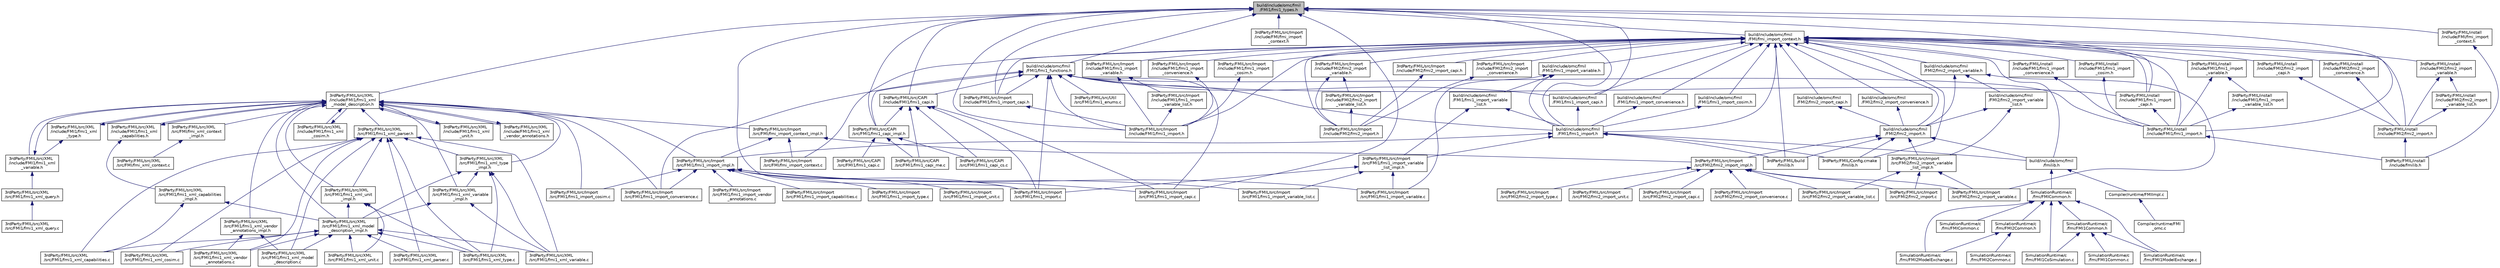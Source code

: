 digraph "build/include/omc/fmil/FMI1/fmi1_types.h"
{
  edge [fontname="Helvetica",fontsize="10",labelfontname="Helvetica",labelfontsize="10"];
  node [fontname="Helvetica",fontsize="10",shape=record];
  Node2 [label="build/include/omc/fmil\l/FMI1/fmi1_types.h",height=0.2,width=0.4,color="black", fillcolor="grey75", style="filled", fontcolor="black"];
  Node2 -> Node3 [dir="back",color="midnightblue",fontsize="10",style="solid",fontname="Helvetica"];
  Node3 [label="3rdParty/FMIL/install\l/include/FMI/fmi_import\l_context.h",height=0.2,width=0.4,color="black", fillcolor="white", style="filled",URL="$d3/de2/3rd_party_2_f_m_i_l_2install_2include_2_f_m_i_2fmi__import__context_8h.html"];
  Node3 -> Node4 [dir="back",color="midnightblue",fontsize="10",style="solid",fontname="Helvetica"];
  Node4 [label="3rdParty/FMIL/install\l/include/fmilib.h",height=0.2,width=0.4,color="black", fillcolor="white", style="filled",URL="$df/d6b/3rd_party_2_f_m_i_l_2install_2include_2fmilib_8h.html"];
  Node2 -> Node5 [dir="back",color="midnightblue",fontsize="10",style="solid",fontname="Helvetica"];
  Node5 [label="3rdParty/FMIL/install\l/include/FMI1/fmi1_import.h",height=0.2,width=0.4,color="black", fillcolor="white", style="filled",URL="$d1/db2/3rd_party_2_f_m_i_l_2install_2include_2_f_m_i1_2fmi1__import_8h.html"];
  Node5 -> Node4 [dir="back",color="midnightblue",fontsize="10",style="solid",fontname="Helvetica"];
  Node2 -> Node6 [dir="back",color="midnightblue",fontsize="10",style="solid",fontname="Helvetica"];
  Node6 [label="3rdParty/FMIL/install\l/include/FMI1/fmi1_import\l_capi.h",height=0.2,width=0.4,color="black", fillcolor="white", style="filled",URL="$dc/db9/3rd_party_2_f_m_i_l_2install_2include_2_f_m_i1_2fmi1__import__capi_8h.html"];
  Node6 -> Node5 [dir="back",color="midnightblue",fontsize="10",style="solid",fontname="Helvetica"];
  Node2 -> Node7 [dir="back",color="midnightblue",fontsize="10",style="solid",fontname="Helvetica"];
  Node7 [label="3rdParty/FMIL/src/CAPI\l/include/FMI1/fmi1_capi.h",height=0.2,width=0.4,color="black", fillcolor="white", style="filled",URL="$d9/ddf/fmi1__capi_8h.html",tooltip="Public interfaces for the FMI CAPI library. "];
  Node7 -> Node8 [dir="back",color="midnightblue",fontsize="10",style="solid",fontname="Helvetica"];
  Node8 [label="3rdParty/FMIL/src/CAPI\l/src/FMI1/fmi1_capi_cs.c",height=0.2,width=0.4,color="black", fillcolor="white", style="filled",URL="$d7/de8/fmi1__capi__cs_8c.html"];
  Node7 -> Node9 [dir="back",color="midnightblue",fontsize="10",style="solid",fontname="Helvetica"];
  Node9 [label="3rdParty/FMIL/src/CAPI\l/src/FMI1/fmi1_capi_impl.h",height=0.2,width=0.4,color="black", fillcolor="white", style="filled",URL="$d5/d74/fmi1__capi__impl_8h.html"];
  Node9 -> Node10 [dir="back",color="midnightblue",fontsize="10",style="solid",fontname="Helvetica"];
  Node10 [label="3rdParty/FMIL/src/CAPI\l/src/FMI1/fmi1_capi.c",height=0.2,width=0.4,color="black", fillcolor="white", style="filled",URL="$db/da3/fmi1__capi_8c.html"];
  Node9 -> Node8 [dir="back",color="midnightblue",fontsize="10",style="solid",fontname="Helvetica"];
  Node9 -> Node11 [dir="back",color="midnightblue",fontsize="10",style="solid",fontname="Helvetica"];
  Node11 [label="3rdParty/FMIL/src/CAPI\l/src/FMI1/fmi1_capi_me.c",height=0.2,width=0.4,color="black", fillcolor="white", style="filled",URL="$d6/d62/fmi1__capi__me_8c.html"];
  Node7 -> Node11 [dir="back",color="midnightblue",fontsize="10",style="solid",fontname="Helvetica"];
  Node7 -> Node12 [dir="back",color="midnightblue",fontsize="10",style="solid",fontname="Helvetica"];
  Node12 [label="3rdParty/FMIL/src/Import\l/src/FMI1/fmi1_import.c",height=0.2,width=0.4,color="black", fillcolor="white", style="filled",URL="$da/d13/fmi1__import_8c.html"];
  Node7 -> Node13 [dir="back",color="midnightblue",fontsize="10",style="solid",fontname="Helvetica"];
  Node13 [label="3rdParty/FMIL/src/Import\l/src/FMI1/fmi1_import_capi.c",height=0.2,width=0.4,color="black", fillcolor="white", style="filled",URL="$d2/ddd/fmi1__import__capi_8c.html"];
  Node2 -> Node9 [dir="back",color="midnightblue",fontsize="10",style="solid",fontname="Helvetica"];
  Node2 -> Node14 [dir="back",color="midnightblue",fontsize="10",style="solid",fontname="Helvetica"];
  Node14 [label="3rdParty/FMIL/src/Import\l/include/FMI/fmi_import\l_context.h",height=0.2,width=0.4,color="black", fillcolor="white", style="filled",URL="$d1/dfa/3rd_party_2_f_m_i_l_2src_2_import_2include_2_f_m_i_2fmi__import__context_8h.html"];
  Node2 -> Node15 [dir="back",color="midnightblue",fontsize="10",style="solid",fontname="Helvetica"];
  Node15 [label="3rdParty/FMIL/src/Import\l/include/FMI1/fmi1_import.h",height=0.2,width=0.4,color="black", fillcolor="white", style="filled",URL="$da/da0/3rd_party_2_f_m_i_l_2src_2_import_2include_2_f_m_i1_2fmi1__import_8h.html"];
  Node2 -> Node16 [dir="back",color="midnightblue",fontsize="10",style="solid",fontname="Helvetica"];
  Node16 [label="3rdParty/FMIL/src/Import\l/include/FMI1/fmi1_import_capi.h",height=0.2,width=0.4,color="black", fillcolor="white", style="filled",URL="$d8/d49/3rd_party_2_f_m_i_l_2src_2_import_2include_2_f_m_i1_2fmi1__import__capi_8h.html"];
  Node16 -> Node15 [dir="back",color="midnightblue",fontsize="10",style="solid",fontname="Helvetica"];
  Node2 -> Node12 [dir="back",color="midnightblue",fontsize="10",style="solid",fontname="Helvetica"];
  Node2 -> Node13 [dir="back",color="midnightblue",fontsize="10",style="solid",fontname="Helvetica"];
  Node2 -> Node17 [dir="back",color="midnightblue",fontsize="10",style="solid",fontname="Helvetica"];
  Node17 [label="3rdParty/FMIL/src/XML\l/include/FMI1/fmi1_xml\l_model_description.h",height=0.2,width=0.4,color="black", fillcolor="white", style="filled",URL="$d9/d25/fmi1__xml__model__description_8h.html",tooltip="Public interface to the FMI XML C-library. "];
  Node17 -> Node18 [dir="back",color="midnightblue",fontsize="10",style="solid",fontname="Helvetica"];
  Node18 [label="3rdParty/FMIL/src/Import\l/src/FMI/fmi_import_context_impl.h",height=0.2,width=0.4,color="black", fillcolor="white", style="filled",URL="$d8/d00/fmi__import__context__impl_8h.html"];
  Node18 -> Node19 [dir="back",color="midnightblue",fontsize="10",style="solid",fontname="Helvetica"];
  Node19 [label="3rdParty/FMIL/src/Import\l/src/FMI/fmi_import_context.c",height=0.2,width=0.4,color="black", fillcolor="white", style="filled",URL="$dd/d3b/fmi__import__context_8c.html"];
  Node18 -> Node20 [dir="back",color="midnightblue",fontsize="10",style="solid",fontname="Helvetica"];
  Node20 [label="3rdParty/FMIL/src/Import\l/src/FMI1/fmi1_import_impl.h",height=0.2,width=0.4,color="black", fillcolor="white", style="filled",URL="$d8/d74/fmi1__import__impl_8h.html"];
  Node20 -> Node12 [dir="back",color="midnightblue",fontsize="10",style="solid",fontname="Helvetica"];
  Node20 -> Node21 [dir="back",color="midnightblue",fontsize="10",style="solid",fontname="Helvetica"];
  Node21 [label="3rdParty/FMIL/src/Import\l/src/FMI1/fmi1_import_capabilities.c",height=0.2,width=0.4,color="black", fillcolor="white", style="filled",URL="$df/d8f/fmi1__import__capabilities_8c.html"];
  Node20 -> Node13 [dir="back",color="midnightblue",fontsize="10",style="solid",fontname="Helvetica"];
  Node20 -> Node22 [dir="back",color="midnightblue",fontsize="10",style="solid",fontname="Helvetica"];
  Node22 [label="3rdParty/FMIL/src/Import\l/src/FMI1/fmi1_import_convenience.c",height=0.2,width=0.4,color="black", fillcolor="white", style="filled",URL="$dc/d11/fmi1__import__convenience_8c.html"];
  Node20 -> Node23 [dir="back",color="midnightblue",fontsize="10",style="solid",fontname="Helvetica"];
  Node23 [label="3rdParty/FMIL/src/Import\l/src/FMI1/fmi1_import_cosim.c",height=0.2,width=0.4,color="black", fillcolor="white", style="filled",URL="$d5/d95/fmi1__import__cosim_8c.html"];
  Node20 -> Node24 [dir="back",color="midnightblue",fontsize="10",style="solid",fontname="Helvetica"];
  Node24 [label="3rdParty/FMIL/src/Import\l/src/FMI1/fmi1_import_type.c",height=0.2,width=0.4,color="black", fillcolor="white", style="filled",URL="$dd/dd9/fmi1__import__type_8c.html"];
  Node20 -> Node25 [dir="back",color="midnightblue",fontsize="10",style="solid",fontname="Helvetica"];
  Node25 [label="3rdParty/FMIL/src/Import\l/src/FMI1/fmi1_import_unit.c",height=0.2,width=0.4,color="black", fillcolor="white", style="filled",URL="$dd/d32/fmi1__import__unit_8c.html"];
  Node20 -> Node26 [dir="back",color="midnightblue",fontsize="10",style="solid",fontname="Helvetica"];
  Node26 [label="3rdParty/FMIL/src/Import\l/src/FMI1/fmi1_import_variable.c",height=0.2,width=0.4,color="black", fillcolor="white", style="filled",URL="$d2/d8e/fmi1__import__variable_8c.html",tooltip="Methods to handle fmi1_import_variable_t. "];
  Node20 -> Node27 [dir="back",color="midnightblue",fontsize="10",style="solid",fontname="Helvetica"];
  Node27 [label="3rdParty/FMIL/src/Import\l/src/FMI1/fmi1_import_variable_list.c",height=0.2,width=0.4,color="black", fillcolor="white", style="filled",URL="$d0/d91/fmi1__import__variable__list_8c.html"];
  Node20 -> Node28 [dir="back",color="midnightblue",fontsize="10",style="solid",fontname="Helvetica"];
  Node28 [label="3rdParty/FMIL/src/Import\l/src/FMI1/fmi1_import_vendor\l_annotations.c",height=0.2,width=0.4,color="black", fillcolor="white", style="filled",URL="$db/d4e/fmi1__import__vendor__annotations_8c.html"];
  Node18 -> Node29 [dir="back",color="midnightblue",fontsize="10",style="solid",fontname="Helvetica"];
  Node29 [label="3rdParty/FMIL/src/Import\l/src/FMI2/fmi2_import_impl.h",height=0.2,width=0.4,color="black", fillcolor="white", style="filled",URL="$d2/dd7/fmi2__import__impl_8h.html"];
  Node29 -> Node30 [dir="back",color="midnightblue",fontsize="10",style="solid",fontname="Helvetica"];
  Node30 [label="3rdParty/FMIL/src/Import\l/src/FMI2/fmi2_import.c",height=0.2,width=0.4,color="black", fillcolor="white", style="filled",URL="$d3/df2/fmi2__import_8c.html"];
  Node29 -> Node31 [dir="back",color="midnightblue",fontsize="10",style="solid",fontname="Helvetica"];
  Node31 [label="3rdParty/FMIL/src/Import\l/src/FMI2/fmi2_import_capi.c",height=0.2,width=0.4,color="black", fillcolor="white", style="filled",URL="$d0/de2/fmi2__import__capi_8c.html"];
  Node29 -> Node32 [dir="back",color="midnightblue",fontsize="10",style="solid",fontname="Helvetica"];
  Node32 [label="3rdParty/FMIL/src/Import\l/src/FMI2/fmi2_import_convenience.c",height=0.2,width=0.4,color="black", fillcolor="white", style="filled",URL="$de/d3e/fmi2__import__convenience_8c.html"];
  Node29 -> Node33 [dir="back",color="midnightblue",fontsize="10",style="solid",fontname="Helvetica"];
  Node33 [label="3rdParty/FMIL/src/Import\l/src/FMI2/fmi2_import_type.c",height=0.2,width=0.4,color="black", fillcolor="white", style="filled",URL="$db/d39/fmi2__import__type_8c.html"];
  Node29 -> Node34 [dir="back",color="midnightblue",fontsize="10",style="solid",fontname="Helvetica"];
  Node34 [label="3rdParty/FMIL/src/Import\l/src/FMI2/fmi2_import_unit.c",height=0.2,width=0.4,color="black", fillcolor="white", style="filled",URL="$da/d5e/fmi2__import__unit_8c.html"];
  Node29 -> Node35 [dir="back",color="midnightblue",fontsize="10",style="solid",fontname="Helvetica"];
  Node35 [label="3rdParty/FMIL/src/Import\l/src/FMI2/fmi2_import_variable.c",height=0.2,width=0.4,color="black", fillcolor="white", style="filled",URL="$d7/d5f/fmi2__import__variable_8c.html",tooltip="Methods to handle fmi2_import_variable_t. "];
  Node29 -> Node36 [dir="back",color="midnightblue",fontsize="10",style="solid",fontname="Helvetica"];
  Node36 [label="3rdParty/FMIL/src/Import\l/src/FMI2/fmi2_import_variable_list.c",height=0.2,width=0.4,color="black", fillcolor="white", style="filled",URL="$d4/d63/fmi2__import__variable__list_8c.html"];
  Node17 -> Node20 [dir="back",color="midnightblue",fontsize="10",style="solid",fontname="Helvetica"];
  Node17 -> Node22 [dir="back",color="midnightblue",fontsize="10",style="solid",fontname="Helvetica"];
  Node17 -> Node23 [dir="back",color="midnightblue",fontsize="10",style="solid",fontname="Helvetica"];
  Node17 -> Node37 [dir="back",color="midnightblue",fontsize="10",style="solid",fontname="Helvetica"];
  Node37 [label="3rdParty/FMIL/src/XML\l/include/FMI1/fmi1_xml\l_capabilities.h",height=0.2,width=0.4,color="black", fillcolor="white", style="filled",URL="$dd/d6d/fmi1__xml__capabilities_8h.html"];
  Node37 -> Node17 [dir="back",color="midnightblue",fontsize="10",style="solid",fontname="Helvetica"];
  Node37 -> Node38 [dir="back",color="midnightblue",fontsize="10",style="solid",fontname="Helvetica"];
  Node38 [label="3rdParty/FMIL/src/XML\l/src/FMI1/fmi1_xml_capabilities\l_impl.h",height=0.2,width=0.4,color="black", fillcolor="white", style="filled",URL="$d2/d6d/fmi1__xml__capabilities__impl_8h.html"];
  Node38 -> Node39 [dir="back",color="midnightblue",fontsize="10",style="solid",fontname="Helvetica"];
  Node39 [label="3rdParty/FMIL/src/XML\l/src/FMI1/fmi1_xml_capabilities.c",height=0.2,width=0.4,color="black", fillcolor="white", style="filled",URL="$d8/d3b/fmi1__xml__capabilities_8c.html"];
  Node38 -> Node40 [dir="back",color="midnightblue",fontsize="10",style="solid",fontname="Helvetica"];
  Node40 [label="3rdParty/FMIL/src/XML\l/src/FMI1/fmi1_xml_model\l_description_impl.h",height=0.2,width=0.4,color="black", fillcolor="white", style="filled",URL="$df/da7/fmi1__xml__model__description__impl_8h.html"];
  Node40 -> Node39 [dir="back",color="midnightblue",fontsize="10",style="solid",fontname="Helvetica"];
  Node40 -> Node41 [dir="back",color="midnightblue",fontsize="10",style="solid",fontname="Helvetica"];
  Node41 [label="3rdParty/FMIL/src/XML\l/src/FMI1/fmi1_xml_cosim.c",height=0.2,width=0.4,color="black", fillcolor="white", style="filled",URL="$db/d5b/fmi1__xml__cosim_8c.html"];
  Node40 -> Node42 [dir="back",color="midnightblue",fontsize="10",style="solid",fontname="Helvetica"];
  Node42 [label="3rdParty/FMIL/src/XML\l/src/FMI1/fmi1_xml_model\l_description.c",height=0.2,width=0.4,color="black", fillcolor="white", style="filled",URL="$dd/da3/fmi1__xml__model__description_8c.html"];
  Node40 -> Node43 [dir="back",color="midnightblue",fontsize="10",style="solid",fontname="Helvetica"];
  Node43 [label="3rdParty/FMIL/src/XML\l/src/FMI1/fmi1_xml_parser.c",height=0.2,width=0.4,color="black", fillcolor="white", style="filled",URL="$d0/d34/fmi1__xml__parser_8c.html"];
  Node40 -> Node44 [dir="back",color="midnightblue",fontsize="10",style="solid",fontname="Helvetica"];
  Node44 [label="3rdParty/FMIL/src/XML\l/src/FMI1/fmi1_xml_type.c",height=0.2,width=0.4,color="black", fillcolor="white", style="filled",URL="$d2/d37/fmi1__xml__type_8c.html"];
  Node40 -> Node45 [dir="back",color="midnightblue",fontsize="10",style="solid",fontname="Helvetica"];
  Node45 [label="3rdParty/FMIL/src/XML\l/src/FMI1/fmi1_xml_unit.c",height=0.2,width=0.4,color="black", fillcolor="white", style="filled",URL="$da/d8a/fmi1__xml__unit_8c.html"];
  Node40 -> Node46 [dir="back",color="midnightblue",fontsize="10",style="solid",fontname="Helvetica"];
  Node46 [label="3rdParty/FMIL/src/XML\l/src/FMI1/fmi1_xml_variable.c",height=0.2,width=0.4,color="black", fillcolor="white", style="filled",URL="$d9/d42/fmi1__xml__variable_8c.html"];
  Node40 -> Node47 [dir="back",color="midnightblue",fontsize="10",style="solid",fontname="Helvetica"];
  Node47 [label="3rdParty/FMIL/src/XML\l/src/FMI1/fmi1_xml_vendor\l_annotations.c",height=0.2,width=0.4,color="black", fillcolor="white", style="filled",URL="$de/de6/fmi1__xml__vendor__annotations_8c.html"];
  Node17 -> Node48 [dir="back",color="midnightblue",fontsize="10",style="solid",fontname="Helvetica"];
  Node48 [label="3rdParty/FMIL/src/XML\l/include/FMI1/fmi1_xml\l_cosim.h",height=0.2,width=0.4,color="black", fillcolor="white", style="filled",URL="$d1/d87/fmi1__xml__cosim_8h.html"];
  Node48 -> Node17 [dir="back",color="midnightblue",fontsize="10",style="solid",fontname="Helvetica"];
  Node17 -> Node49 [dir="back",color="midnightblue",fontsize="10",style="solid",fontname="Helvetica"];
  Node49 [label="3rdParty/FMIL/src/XML\l/include/FMI1/fmi1_xml\l_type.h",height=0.2,width=0.4,color="black", fillcolor="white", style="filled",URL="$da/da1/fmi1__xml__type_8h.html",tooltip="Public interface to the FMI XML C-library: variable types handling. "];
  Node49 -> Node17 [dir="back",color="midnightblue",fontsize="10",style="solid",fontname="Helvetica"];
  Node49 -> Node50 [dir="back",color="midnightblue",fontsize="10",style="solid",fontname="Helvetica"];
  Node50 [label="3rdParty/FMIL/src/XML\l/include/FMI1/fmi1_xml\l_variable.h",height=0.2,width=0.4,color="black", fillcolor="white", style="filled",URL="$d5/d36/fmi1__xml__variable_8h.html",tooltip="Public interface to the FMI XML C-library. Handling of model variables. "];
  Node50 -> Node17 [dir="back",color="midnightblue",fontsize="10",style="solid",fontname="Helvetica"];
  Node50 -> Node51 [dir="back",color="midnightblue",fontsize="10",style="solid",fontname="Helvetica"];
  Node51 [label="3rdParty/FMIL/src/XML\l/src/FMI1/fmi1_xml_query.h",height=0.2,width=0.4,color="black", fillcolor="white", style="filled",URL="$d2/d11/fmi1__xml__query_8h.html"];
  Node51 -> Node52 [dir="back",color="midnightblue",fontsize="10",style="solid",fontname="Helvetica"];
  Node52 [label="3rdParty/FMIL/src/XML\l/src/FMI1/fmi1_xml_query.c",height=0.2,width=0.4,color="black", fillcolor="white", style="filled",URL="$d2/dfd/fmi1__xml__query_8c.html"];
  Node17 -> Node53 [dir="back",color="midnightblue",fontsize="10",style="solid",fontname="Helvetica"];
  Node53 [label="3rdParty/FMIL/src/XML\l/include/FMI1/fmi1_xml\l_unit.h",height=0.2,width=0.4,color="black", fillcolor="white", style="filled",URL="$d6/db6/fmi1__xml__unit_8h.html",tooltip="Public interface to the FMI XML C-library. Handling of variable units. "];
  Node53 -> Node17 [dir="back",color="midnightblue",fontsize="10",style="solid",fontname="Helvetica"];
  Node17 -> Node50 [dir="back",color="midnightblue",fontsize="10",style="solid",fontname="Helvetica"];
  Node17 -> Node54 [dir="back",color="midnightblue",fontsize="10",style="solid",fontname="Helvetica"];
  Node54 [label="3rdParty/FMIL/src/XML\l/include/FMI1/fmi1_xml\l_vendor_annotations.h",height=0.2,width=0.4,color="black", fillcolor="white", style="filled",URL="$d7/d1f/fmi1__xml__vendor__annotations_8h.html",tooltip="Public interface to the FMI XML C-library. Handling of vendor annotations. "];
  Node54 -> Node17 [dir="back",color="midnightblue",fontsize="10",style="solid",fontname="Helvetica"];
  Node17 -> Node55 [dir="back",color="midnightblue",fontsize="10",style="solid",fontname="Helvetica"];
  Node55 [label="3rdParty/FMIL/src/XML\l/src/FMI/fmi_xml_context\l_impl.h",height=0.2,width=0.4,color="black", fillcolor="white", style="filled",URL="$d8/dee/fmi__xml__context__impl_8h.html"];
  Node55 -> Node56 [dir="back",color="midnightblue",fontsize="10",style="solid",fontname="Helvetica"];
  Node56 [label="3rdParty/FMIL/src/XML\l/src/FMI/fmi_xml_context.c",height=0.2,width=0.4,color="black", fillcolor="white", style="filled",URL="$d8/ddf/fmi__xml__context_8c.html"];
  Node17 -> Node57 [dir="back",color="midnightblue",fontsize="10",style="solid",fontname="Helvetica"];
  Node57 [label="3rdParty/FMIL/src/XML\l/src/FMI1/fmi1_xml_parser.h",height=0.2,width=0.4,color="black", fillcolor="white", style="filled",URL="$d2/d7d/fmi1__xml__parser_8h.html"];
  Node57 -> Node39 [dir="back",color="midnightblue",fontsize="10",style="solid",fontname="Helvetica"];
  Node57 -> Node58 [dir="back",color="midnightblue",fontsize="10",style="solid",fontname="Helvetica"];
  Node58 [label="3rdParty/FMIL/src/XML\l/src/FMI1/fmi1_xml_unit\l_impl.h",height=0.2,width=0.4,color="black", fillcolor="white", style="filled",URL="$dd/d45/fmi1__xml__unit__impl_8h.html"];
  Node58 -> Node40 [dir="back",color="midnightblue",fontsize="10",style="solid",fontname="Helvetica"];
  Node58 -> Node44 [dir="back",color="midnightblue",fontsize="10",style="solid",fontname="Helvetica"];
  Node58 -> Node45 [dir="back",color="midnightblue",fontsize="10",style="solid",fontname="Helvetica"];
  Node57 -> Node59 [dir="back",color="midnightblue",fontsize="10",style="solid",fontname="Helvetica"];
  Node59 [label="3rdParty/FMIL/src/XML\l/src/FMI1/fmi1_xml_type\l_impl.h",height=0.2,width=0.4,color="black", fillcolor="white", style="filled",URL="$d5/d0a/fmi1__xml__type__impl_8h.html"];
  Node59 -> Node40 [dir="back",color="midnightblue",fontsize="10",style="solid",fontname="Helvetica"];
  Node59 -> Node60 [dir="back",color="midnightblue",fontsize="10",style="solid",fontname="Helvetica"];
  Node60 [label="3rdParty/FMIL/src/XML\l/src/FMI1/fmi1_xml_variable\l_impl.h",height=0.2,width=0.4,color="black", fillcolor="white", style="filled",URL="$da/d8d/fmi1__xml__variable__impl_8h.html"];
  Node60 -> Node40 [dir="back",color="midnightblue",fontsize="10",style="solid",fontname="Helvetica"];
  Node60 -> Node46 [dir="back",color="midnightblue",fontsize="10",style="solid",fontname="Helvetica"];
  Node59 -> Node44 [dir="back",color="midnightblue",fontsize="10",style="solid",fontname="Helvetica"];
  Node59 -> Node46 [dir="back",color="midnightblue",fontsize="10",style="solid",fontname="Helvetica"];
  Node57 -> Node41 [dir="back",color="midnightblue",fontsize="10",style="solid",fontname="Helvetica"];
  Node57 -> Node42 [dir="back",color="midnightblue",fontsize="10",style="solid",fontname="Helvetica"];
  Node57 -> Node43 [dir="back",color="midnightblue",fontsize="10",style="solid",fontname="Helvetica"];
  Node57 -> Node44 [dir="back",color="midnightblue",fontsize="10",style="solid",fontname="Helvetica"];
  Node57 -> Node46 [dir="back",color="midnightblue",fontsize="10",style="solid",fontname="Helvetica"];
  Node57 -> Node47 [dir="back",color="midnightblue",fontsize="10",style="solid",fontname="Helvetica"];
  Node17 -> Node40 [dir="back",color="midnightblue",fontsize="10",style="solid",fontname="Helvetica"];
  Node17 -> Node58 [dir="back",color="midnightblue",fontsize="10",style="solid",fontname="Helvetica"];
  Node17 -> Node59 [dir="back",color="midnightblue",fontsize="10",style="solid",fontname="Helvetica"];
  Node17 -> Node60 [dir="back",color="midnightblue",fontsize="10",style="solid",fontname="Helvetica"];
  Node17 -> Node61 [dir="back",color="midnightblue",fontsize="10",style="solid",fontname="Helvetica"];
  Node61 [label="3rdParty/FMIL/src/XML\l/src/FMI1/fmi1_xml_vendor\l_annotations_impl.h",height=0.2,width=0.4,color="black", fillcolor="white", style="filled",URL="$da/d4d/fmi1__xml__vendor__annotations__impl_8h.html"];
  Node61 -> Node42 [dir="back",color="midnightblue",fontsize="10",style="solid",fontname="Helvetica"];
  Node61 -> Node47 [dir="back",color="midnightblue",fontsize="10",style="solid",fontname="Helvetica"];
  Node2 -> Node62 [dir="back",color="midnightblue",fontsize="10",style="solid",fontname="Helvetica"];
  Node62 [label="build/include/omc/fmil\l/FMI/fmi_import_context.h",height=0.2,width=0.4,color="black", fillcolor="white", style="filled",URL="$d6/d29/build_2include_2omc_2fmil_2_f_m_i_2fmi__import__context_8h.html"];
  Node62 -> Node63 [dir="back",color="midnightblue",fontsize="10",style="solid",fontname="Helvetica"];
  Node63 [label="3rdParty/FMIL/build\l/fmilib.h",height=0.2,width=0.4,color="black", fillcolor="white", style="filled",URL="$dd/d4b/3rd_party_2_f_m_i_l_2build_2fmilib_8h.html"];
  Node62 -> Node64 [dir="back",color="midnightblue",fontsize="10",style="solid",fontname="Helvetica"];
  Node64 [label="3rdParty/FMIL/Config.cmake\l/fmilib.h",height=0.2,width=0.4,color="black", fillcolor="white", style="filled",URL="$d4/d55/3rd_party_2_f_m_i_l_2_config_8cmake_2fmilib_8h.html"];
  Node62 -> Node5 [dir="back",color="midnightblue",fontsize="10",style="solid",fontname="Helvetica"];
  Node62 -> Node65 [dir="back",color="midnightblue",fontsize="10",style="solid",fontname="Helvetica"];
  Node65 [label="3rdParty/FMIL/install\l/include/FMI1/fmi1_import\l_variable.h",height=0.2,width=0.4,color="black", fillcolor="white", style="filled",URL="$d6/dd0/3rd_party_2_f_m_i_l_2install_2include_2_f_m_i1_2fmi1__import__variable_8h.html"];
  Node65 -> Node5 [dir="back",color="midnightblue",fontsize="10",style="solid",fontname="Helvetica"];
  Node65 -> Node66 [dir="back",color="midnightblue",fontsize="10",style="solid",fontname="Helvetica"];
  Node66 [label="3rdParty/FMIL/install\l/include/FMI1/fmi1_import\l_variable_list.h",height=0.2,width=0.4,color="black", fillcolor="white", style="filled",URL="$d3/d69/3rd_party_2_f_m_i_l_2install_2include_2_f_m_i1_2fmi1__import__variable__list_8h.html"];
  Node66 -> Node5 [dir="back",color="midnightblue",fontsize="10",style="solid",fontname="Helvetica"];
  Node62 -> Node6 [dir="back",color="midnightblue",fontsize="10",style="solid",fontname="Helvetica"];
  Node62 -> Node67 [dir="back",color="midnightblue",fontsize="10",style="solid",fontname="Helvetica"];
  Node67 [label="3rdParty/FMIL/install\l/include/FMI1/fmi1_import\l_convenience.h",height=0.2,width=0.4,color="black", fillcolor="white", style="filled",URL="$d1/d3c/3rd_party_2_f_m_i_l_2install_2include_2_f_m_i1_2fmi1__import__convenience_8h.html"];
  Node67 -> Node5 [dir="back",color="midnightblue",fontsize="10",style="solid",fontname="Helvetica"];
  Node62 -> Node68 [dir="back",color="midnightblue",fontsize="10",style="solid",fontname="Helvetica"];
  Node68 [label="3rdParty/FMIL/install\l/include/FMI1/fmi1_import\l_cosim.h",height=0.2,width=0.4,color="black", fillcolor="white", style="filled",URL="$da/df3/3rd_party_2_f_m_i_l_2install_2include_2_f_m_i1_2fmi1__import__cosim_8h.html"];
  Node68 -> Node5 [dir="back",color="midnightblue",fontsize="10",style="solid",fontname="Helvetica"];
  Node62 -> Node69 [dir="back",color="midnightblue",fontsize="10",style="solid",fontname="Helvetica"];
  Node69 [label="3rdParty/FMIL/install\l/include/FMI2/fmi2_import.h",height=0.2,width=0.4,color="black", fillcolor="white", style="filled",URL="$d0/d98/3rd_party_2_f_m_i_l_2install_2include_2_f_m_i2_2fmi2__import_8h.html"];
  Node69 -> Node4 [dir="back",color="midnightblue",fontsize="10",style="solid",fontname="Helvetica"];
  Node62 -> Node70 [dir="back",color="midnightblue",fontsize="10",style="solid",fontname="Helvetica"];
  Node70 [label="3rdParty/FMIL/install\l/include/FMI2/fmi2_import\l_variable.h",height=0.2,width=0.4,color="black", fillcolor="white", style="filled",URL="$da/d1f/3rd_party_2_f_m_i_l_2install_2include_2_f_m_i2_2fmi2__import__variable_8h.html"];
  Node70 -> Node69 [dir="back",color="midnightblue",fontsize="10",style="solid",fontname="Helvetica"];
  Node70 -> Node71 [dir="back",color="midnightblue",fontsize="10",style="solid",fontname="Helvetica"];
  Node71 [label="3rdParty/FMIL/install\l/include/FMI2/fmi2_import\l_variable_list.h",height=0.2,width=0.4,color="black", fillcolor="white", style="filled",URL="$db/d8d/3rd_party_2_f_m_i_l_2install_2include_2_f_m_i2_2fmi2__import__variable__list_8h.html"];
  Node71 -> Node69 [dir="back",color="midnightblue",fontsize="10",style="solid",fontname="Helvetica"];
  Node62 -> Node72 [dir="back",color="midnightblue",fontsize="10",style="solid",fontname="Helvetica"];
  Node72 [label="3rdParty/FMIL/install\l/include/FMI2/fmi2_import\l_capi.h",height=0.2,width=0.4,color="black", fillcolor="white", style="filled",URL="$de/d23/3rd_party_2_f_m_i_l_2install_2include_2_f_m_i2_2fmi2__import__capi_8h.html"];
  Node72 -> Node69 [dir="back",color="midnightblue",fontsize="10",style="solid",fontname="Helvetica"];
  Node62 -> Node73 [dir="back",color="midnightblue",fontsize="10",style="solid",fontname="Helvetica"];
  Node73 [label="3rdParty/FMIL/install\l/include/FMI2/fmi2_import\l_convenience.h",height=0.2,width=0.4,color="black", fillcolor="white", style="filled",URL="$df/db0/3rd_party_2_f_m_i_l_2install_2include_2_f_m_i2_2fmi2__import__convenience_8h.html"];
  Node73 -> Node69 [dir="back",color="midnightblue",fontsize="10",style="solid",fontname="Helvetica"];
  Node62 -> Node15 [dir="back",color="midnightblue",fontsize="10",style="solid",fontname="Helvetica"];
  Node62 -> Node74 [dir="back",color="midnightblue",fontsize="10",style="solid",fontname="Helvetica"];
  Node74 [label="3rdParty/FMIL/src/Import\l/include/FMI1/fmi1_import\l_variable.h",height=0.2,width=0.4,color="black", fillcolor="white", style="filled",URL="$df/d70/3rd_party_2_f_m_i_l_2src_2_import_2include_2_f_m_i1_2fmi1__import__variable_8h.html"];
  Node74 -> Node15 [dir="back",color="midnightblue",fontsize="10",style="solid",fontname="Helvetica"];
  Node74 -> Node75 [dir="back",color="midnightblue",fontsize="10",style="solid",fontname="Helvetica"];
  Node75 [label="3rdParty/FMIL/src/Import\l/include/FMI1/fmi1_import\l_variable_list.h",height=0.2,width=0.4,color="black", fillcolor="white", style="filled",URL="$d8/dda/3rd_party_2_f_m_i_l_2src_2_import_2include_2_f_m_i1_2fmi1__import__variable__list_8h.html"];
  Node75 -> Node15 [dir="back",color="midnightblue",fontsize="10",style="solid",fontname="Helvetica"];
  Node62 -> Node16 [dir="back",color="midnightblue",fontsize="10",style="solid",fontname="Helvetica"];
  Node62 -> Node76 [dir="back",color="midnightblue",fontsize="10",style="solid",fontname="Helvetica"];
  Node76 [label="3rdParty/FMIL/src/Import\l/include/FMI1/fmi1_import\l_convenience.h",height=0.2,width=0.4,color="black", fillcolor="white", style="filled",URL="$d3/d61/3rd_party_2_f_m_i_l_2src_2_import_2include_2_f_m_i1_2fmi1__import__convenience_8h.html"];
  Node76 -> Node15 [dir="back",color="midnightblue",fontsize="10",style="solid",fontname="Helvetica"];
  Node62 -> Node77 [dir="back",color="midnightblue",fontsize="10",style="solid",fontname="Helvetica"];
  Node77 [label="3rdParty/FMIL/src/Import\l/include/FMI1/fmi1_import\l_cosim.h",height=0.2,width=0.4,color="black", fillcolor="white", style="filled",URL="$df/d14/3rd_party_2_f_m_i_l_2src_2_import_2include_2_f_m_i1_2fmi1__import__cosim_8h.html"];
  Node77 -> Node15 [dir="back",color="midnightblue",fontsize="10",style="solid",fontname="Helvetica"];
  Node62 -> Node78 [dir="back",color="midnightblue",fontsize="10",style="solid",fontname="Helvetica"];
  Node78 [label="3rdParty/FMIL/src/Import\l/include/FMI2/fmi2_import.h",height=0.2,width=0.4,color="black", fillcolor="white", style="filled",URL="$d2/db0/3rd_party_2_f_m_i_l_2src_2_import_2include_2_f_m_i2_2fmi2__import_8h.html"];
  Node62 -> Node79 [dir="back",color="midnightblue",fontsize="10",style="solid",fontname="Helvetica"];
  Node79 [label="3rdParty/FMIL/src/Import\l/include/FMI2/fmi2_import\l_variable.h",height=0.2,width=0.4,color="black", fillcolor="white", style="filled",URL="$d1/d33/3rd_party_2_f_m_i_l_2src_2_import_2include_2_f_m_i2_2fmi2__import__variable_8h.html"];
  Node79 -> Node78 [dir="back",color="midnightblue",fontsize="10",style="solid",fontname="Helvetica"];
  Node79 -> Node80 [dir="back",color="midnightblue",fontsize="10",style="solid",fontname="Helvetica"];
  Node80 [label="3rdParty/FMIL/src/Import\l/include/FMI2/fmi2_import\l_variable_list.h",height=0.2,width=0.4,color="black", fillcolor="white", style="filled",URL="$dd/dd9/3rd_party_2_f_m_i_l_2src_2_import_2include_2_f_m_i2_2fmi2__import__variable__list_8h.html"];
  Node80 -> Node78 [dir="back",color="midnightblue",fontsize="10",style="solid",fontname="Helvetica"];
  Node62 -> Node81 [dir="back",color="midnightblue",fontsize="10",style="solid",fontname="Helvetica"];
  Node81 [label="3rdParty/FMIL/src/Import\l/include/FMI2/fmi2_import_capi.h",height=0.2,width=0.4,color="black", fillcolor="white", style="filled",URL="$d0/de1/3rd_party_2_f_m_i_l_2src_2_import_2include_2_f_m_i2_2fmi2__import__capi_8h.html"];
  Node81 -> Node78 [dir="back",color="midnightblue",fontsize="10",style="solid",fontname="Helvetica"];
  Node62 -> Node82 [dir="back",color="midnightblue",fontsize="10",style="solid",fontname="Helvetica"];
  Node82 [label="3rdParty/FMIL/src/Import\l/include/FMI2/fmi2_import\l_convenience.h",height=0.2,width=0.4,color="black", fillcolor="white", style="filled",URL="$d0/d8d/3rd_party_2_f_m_i_l_2src_2_import_2include_2_f_m_i2_2fmi2__import__convenience_8h.html"];
  Node82 -> Node78 [dir="back",color="midnightblue",fontsize="10",style="solid",fontname="Helvetica"];
  Node62 -> Node19 [dir="back",color="midnightblue",fontsize="10",style="solid",fontname="Helvetica"];
  Node62 -> Node83 [dir="back",color="midnightblue",fontsize="10",style="solid",fontname="Helvetica"];
  Node83 [label="build/include/omc/fmil\l/FMI1/fmi1_import.h",height=0.2,width=0.4,color="black", fillcolor="white", style="filled",URL="$d4/dfa/build_2include_2omc_2fmil_2_f_m_i1_2fmi1__import_8h.html"];
  Node83 -> Node63 [dir="back",color="midnightblue",fontsize="10",style="solid",fontname="Helvetica"];
  Node83 -> Node64 [dir="back",color="midnightblue",fontsize="10",style="solid",fontname="Helvetica"];
  Node83 -> Node20 [dir="back",color="midnightblue",fontsize="10",style="solid",fontname="Helvetica"];
  Node83 -> Node84 [dir="back",color="midnightblue",fontsize="10",style="solid",fontname="Helvetica"];
  Node84 [label="3rdParty/FMIL/src/Import\l/src/FMI1/fmi1_import_variable\l_list_impl.h",height=0.2,width=0.4,color="black", fillcolor="white", style="filled",URL="$dd/d33/fmi1__import__variable__list__impl_8h.html"];
  Node84 -> Node12 [dir="back",color="midnightblue",fontsize="10",style="solid",fontname="Helvetica"];
  Node84 -> Node26 [dir="back",color="midnightblue",fontsize="10",style="solid",fontname="Helvetica"];
  Node84 -> Node27 [dir="back",color="midnightblue",fontsize="10",style="solid",fontname="Helvetica"];
  Node83 -> Node85 [dir="back",color="midnightblue",fontsize="10",style="solid",fontname="Helvetica"];
  Node85 [label="build/include/omc/fmil\l/fmilib.h",height=0.2,width=0.4,color="black", fillcolor="white", style="filled",URL="$d2/d86/build_2include_2omc_2fmil_2fmilib_8h.html"];
  Node85 -> Node86 [dir="back",color="midnightblue",fontsize="10",style="solid",fontname="Helvetica"];
  Node86 [label="Compiler/runtime/FMIImpl.c",height=0.2,width=0.4,color="black", fillcolor="white", style="filled",URL="$df/d24/_f_m_i_impl_8c.html"];
  Node86 -> Node87 [dir="back",color="midnightblue",fontsize="10",style="solid",fontname="Helvetica"];
  Node87 [label="Compiler/runtime/FMI\l_omc.c",height=0.2,width=0.4,color="black", fillcolor="white", style="filled",URL="$df/d35/_f_m_i__omc_8c.html"];
  Node85 -> Node88 [dir="back",color="midnightblue",fontsize="10",style="solid",fontname="Helvetica"];
  Node88 [label="SimulationRuntime/c\l/fmi/FMICommon.h",height=0.2,width=0.4,color="black", fillcolor="white", style="filled",URL="$d7/d39/_f_m_i_common_8h.html"];
  Node88 -> Node89 [dir="back",color="midnightblue",fontsize="10",style="solid",fontname="Helvetica"];
  Node89 [label="SimulationRuntime/c\l/fmi/FMI1Common.h",height=0.2,width=0.4,color="black", fillcolor="white", style="filled",URL="$d3/d64/_f_m_i1_common_8h.html"];
  Node89 -> Node90 [dir="back",color="midnightblue",fontsize="10",style="solid",fontname="Helvetica"];
  Node90 [label="SimulationRuntime/c\l/fmi/FMI1Common.c",height=0.2,width=0.4,color="black", fillcolor="white", style="filled",URL="$de/dca/_f_m_i1_common_8c.html"];
  Node89 -> Node91 [dir="back",color="midnightblue",fontsize="10",style="solid",fontname="Helvetica"];
  Node91 [label="SimulationRuntime/c\l/fmi/FMI1CoSimulation.c",height=0.2,width=0.4,color="black", fillcolor="white", style="filled",URL="$d5/d4a/_f_m_i1_co_simulation_8c.html"];
  Node89 -> Node92 [dir="back",color="midnightblue",fontsize="10",style="solid",fontname="Helvetica"];
  Node92 [label="SimulationRuntime/c\l/fmi/FMI1ModelExchange.c",height=0.2,width=0.4,color="black", fillcolor="white", style="filled",URL="$db/d07/_f_m_i1_model_exchange_8c.html"];
  Node88 -> Node91 [dir="back",color="midnightblue",fontsize="10",style="solid",fontname="Helvetica"];
  Node88 -> Node92 [dir="back",color="midnightblue",fontsize="10",style="solid",fontname="Helvetica"];
  Node88 -> Node93 [dir="back",color="midnightblue",fontsize="10",style="solid",fontname="Helvetica"];
  Node93 [label="SimulationRuntime/c\l/fmi/FMI2Common.h",height=0.2,width=0.4,color="black", fillcolor="white", style="filled",URL="$d7/d17/_f_m_i2_common_8h.html"];
  Node93 -> Node94 [dir="back",color="midnightblue",fontsize="10",style="solid",fontname="Helvetica"];
  Node94 [label="SimulationRuntime/c\l/fmi/FMI2Common.c",height=0.2,width=0.4,color="black", fillcolor="white", style="filled",URL="$de/dda/_f_m_i2_common_8c.html"];
  Node93 -> Node95 [dir="back",color="midnightblue",fontsize="10",style="solid",fontname="Helvetica"];
  Node95 [label="SimulationRuntime/c\l/fmi/FMI2ModelExchange.c",height=0.2,width=0.4,color="black", fillcolor="white", style="filled",URL="$de/d1d/_f_m_i2_model_exchange_8c.html"];
  Node88 -> Node95 [dir="back",color="midnightblue",fontsize="10",style="solid",fontname="Helvetica"];
  Node88 -> Node96 [dir="back",color="midnightblue",fontsize="10",style="solid",fontname="Helvetica"];
  Node96 [label="SimulationRuntime/c\l/fmi/FMICommon.c",height=0.2,width=0.4,color="black", fillcolor="white", style="filled",URL="$d1/de4/_f_m_i_common_8c.html"];
  Node62 -> Node97 [dir="back",color="midnightblue",fontsize="10",style="solid",fontname="Helvetica"];
  Node97 [label="build/include/omc/fmil\l/FMI1/fmi1_import_variable.h",height=0.2,width=0.4,color="black", fillcolor="white", style="filled",URL="$da/d8f/build_2include_2omc_2fmil_2_f_m_i1_2fmi1__import__variable_8h.html"];
  Node97 -> Node26 [dir="back",color="midnightblue",fontsize="10",style="solid",fontname="Helvetica"];
  Node97 -> Node83 [dir="back",color="midnightblue",fontsize="10",style="solid",fontname="Helvetica"];
  Node97 -> Node98 [dir="back",color="midnightblue",fontsize="10",style="solid",fontname="Helvetica"];
  Node98 [label="build/include/omc/fmil\l/FMI1/fmi1_import_variable\l_list.h",height=0.2,width=0.4,color="black", fillcolor="white", style="filled",URL="$d0/ddb/build_2include_2omc_2fmil_2_f_m_i1_2fmi1__import__variable__list_8h.html"];
  Node98 -> Node84 [dir="back",color="midnightblue",fontsize="10",style="solid",fontname="Helvetica"];
  Node98 -> Node83 [dir="back",color="midnightblue",fontsize="10",style="solid",fontname="Helvetica"];
  Node62 -> Node99 [dir="back",color="midnightblue",fontsize="10",style="solid",fontname="Helvetica"];
  Node99 [label="build/include/omc/fmil\l/FMI1/fmi1_import_capi.h",height=0.2,width=0.4,color="black", fillcolor="white", style="filled",URL="$df/d92/build_2include_2omc_2fmil_2_f_m_i1_2fmi1__import__capi_8h.html"];
  Node99 -> Node83 [dir="back",color="midnightblue",fontsize="10",style="solid",fontname="Helvetica"];
  Node62 -> Node100 [dir="back",color="midnightblue",fontsize="10",style="solid",fontname="Helvetica"];
  Node100 [label="build/include/omc/fmil\l/FMI1/fmi1_import_convenience.h",height=0.2,width=0.4,color="black", fillcolor="white", style="filled",URL="$dd/d7f/build_2include_2omc_2fmil_2_f_m_i1_2fmi1__import__convenience_8h.html"];
  Node100 -> Node83 [dir="back",color="midnightblue",fontsize="10",style="solid",fontname="Helvetica"];
  Node62 -> Node101 [dir="back",color="midnightblue",fontsize="10",style="solid",fontname="Helvetica"];
  Node101 [label="build/include/omc/fmil\l/FMI1/fmi1_import_cosim.h",height=0.2,width=0.4,color="black", fillcolor="white", style="filled",URL="$d4/d41/build_2include_2omc_2fmil_2_f_m_i1_2fmi1__import__cosim_8h.html"];
  Node101 -> Node83 [dir="back",color="midnightblue",fontsize="10",style="solid",fontname="Helvetica"];
  Node62 -> Node102 [dir="back",color="midnightblue",fontsize="10",style="solid",fontname="Helvetica"];
  Node102 [label="build/include/omc/fmil\l/FMI2/fmi2_import.h",height=0.2,width=0.4,color="black", fillcolor="white", style="filled",URL="$d0/d79/build_2include_2omc_2fmil_2_f_m_i2_2fmi2__import_8h.html"];
  Node102 -> Node63 [dir="back",color="midnightblue",fontsize="10",style="solid",fontname="Helvetica"];
  Node102 -> Node64 [dir="back",color="midnightblue",fontsize="10",style="solid",fontname="Helvetica"];
  Node102 -> Node29 [dir="back",color="midnightblue",fontsize="10",style="solid",fontname="Helvetica"];
  Node102 -> Node103 [dir="back",color="midnightblue",fontsize="10",style="solid",fontname="Helvetica"];
  Node103 [label="3rdParty/FMIL/src/Import\l/src/FMI2/fmi2_import_variable\l_list_impl.h",height=0.2,width=0.4,color="black", fillcolor="white", style="filled",URL="$da/dd3/fmi2__import__variable__list__impl_8h.html"];
  Node103 -> Node30 [dir="back",color="midnightblue",fontsize="10",style="solid",fontname="Helvetica"];
  Node103 -> Node35 [dir="back",color="midnightblue",fontsize="10",style="solid",fontname="Helvetica"];
  Node103 -> Node36 [dir="back",color="midnightblue",fontsize="10",style="solid",fontname="Helvetica"];
  Node102 -> Node85 [dir="back",color="midnightblue",fontsize="10",style="solid",fontname="Helvetica"];
  Node62 -> Node104 [dir="back",color="midnightblue",fontsize="10",style="solid",fontname="Helvetica"];
  Node104 [label="build/include/omc/fmil\l/FMI2/fmi2_import_variable.h",height=0.2,width=0.4,color="black", fillcolor="white", style="filled",URL="$df/dcd/build_2include_2omc_2fmil_2_f_m_i2_2fmi2__import__variable_8h.html"];
  Node104 -> Node35 [dir="back",color="midnightblue",fontsize="10",style="solid",fontname="Helvetica"];
  Node104 -> Node102 [dir="back",color="midnightblue",fontsize="10",style="solid",fontname="Helvetica"];
  Node104 -> Node105 [dir="back",color="midnightblue",fontsize="10",style="solid",fontname="Helvetica"];
  Node105 [label="build/include/omc/fmil\l/FMI2/fmi2_import_variable\l_list.h",height=0.2,width=0.4,color="black", fillcolor="white", style="filled",URL="$df/dd0/build_2include_2omc_2fmil_2_f_m_i2_2fmi2__import__variable__list_8h.html"];
  Node105 -> Node103 [dir="back",color="midnightblue",fontsize="10",style="solid",fontname="Helvetica"];
  Node105 -> Node102 [dir="back",color="midnightblue",fontsize="10",style="solid",fontname="Helvetica"];
  Node62 -> Node106 [dir="back",color="midnightblue",fontsize="10",style="solid",fontname="Helvetica"];
  Node106 [label="build/include/omc/fmil\l/FMI2/fmi2_import_capi.h",height=0.2,width=0.4,color="black", fillcolor="white", style="filled",URL="$d4/dd7/build_2include_2omc_2fmil_2_f_m_i2_2fmi2__import__capi_8h.html"];
  Node106 -> Node102 [dir="back",color="midnightblue",fontsize="10",style="solid",fontname="Helvetica"];
  Node62 -> Node107 [dir="back",color="midnightblue",fontsize="10",style="solid",fontname="Helvetica"];
  Node107 [label="build/include/omc/fmil\l/FMI2/fmi2_import_convenience.h",height=0.2,width=0.4,color="black", fillcolor="white", style="filled",URL="$d9/ded/build_2include_2omc_2fmil_2_f_m_i2_2fmi2__import__convenience_8h.html"];
  Node107 -> Node102 [dir="back",color="midnightblue",fontsize="10",style="solid",fontname="Helvetica"];
  Node62 -> Node85 [dir="back",color="midnightblue",fontsize="10",style="solid",fontname="Helvetica"];
  Node2 -> Node108 [dir="back",color="midnightblue",fontsize="10",style="solid",fontname="Helvetica"];
  Node108 [label="build/include/omc/fmil\l/FMI1/fmi1_functions.h",height=0.2,width=0.4,color="black", fillcolor="white", style="filled",URL="$d4/d3f/build_2include_2omc_2fmil_2_f_m_i1_2fmi1__functions_8h.html"];
  Node108 -> Node5 [dir="back",color="midnightblue",fontsize="10",style="solid",fontname="Helvetica"];
  Node108 -> Node6 [dir="back",color="midnightblue",fontsize="10",style="solid",fontname="Helvetica"];
  Node108 -> Node7 [dir="back",color="midnightblue",fontsize="10",style="solid",fontname="Helvetica"];
  Node108 -> Node9 [dir="back",color="midnightblue",fontsize="10",style="solid",fontname="Helvetica"];
  Node108 -> Node15 [dir="back",color="midnightblue",fontsize="10",style="solid",fontname="Helvetica"];
  Node108 -> Node16 [dir="back",color="midnightblue",fontsize="10",style="solid",fontname="Helvetica"];
  Node108 -> Node12 [dir="back",color="midnightblue",fontsize="10",style="solid",fontname="Helvetica"];
  Node108 -> Node13 [dir="back",color="midnightblue",fontsize="10",style="solid",fontname="Helvetica"];
  Node108 -> Node22 [dir="back",color="midnightblue",fontsize="10",style="solid",fontname="Helvetica"];
  Node108 -> Node109 [dir="back",color="midnightblue",fontsize="10",style="solid",fontname="Helvetica"];
  Node109 [label="3rdParty/FMIL/src/Util\l/src/FMI1/fmi1_enums.c",height=0.2,width=0.4,color="black", fillcolor="white", style="filled",URL="$d2/dec/fmi1__enums_8c.html"];
  Node108 -> Node83 [dir="back",color="midnightblue",fontsize="10",style="solid",fontname="Helvetica"];
  Node108 -> Node99 [dir="back",color="midnightblue",fontsize="10",style="solid",fontname="Helvetica"];
  Node2 -> Node83 [dir="back",color="midnightblue",fontsize="10",style="solid",fontname="Helvetica"];
  Node2 -> Node99 [dir="back",color="midnightblue",fontsize="10",style="solid",fontname="Helvetica"];
}
